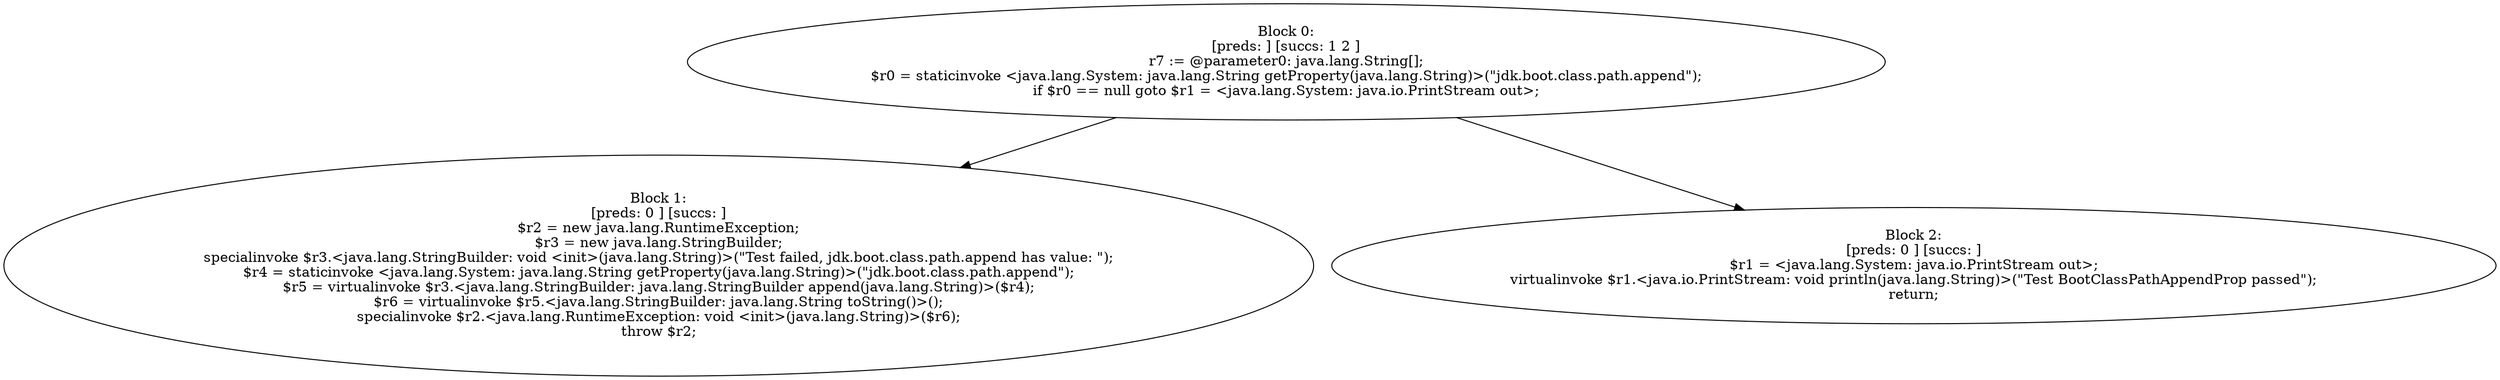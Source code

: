 digraph "unitGraph" {
    "Block 0:
[preds: ] [succs: 1 2 ]
r7 := @parameter0: java.lang.String[];
$r0 = staticinvoke <java.lang.System: java.lang.String getProperty(java.lang.String)>(\"jdk.boot.class.path.append\");
if $r0 == null goto $r1 = <java.lang.System: java.io.PrintStream out>;
"
    "Block 1:
[preds: 0 ] [succs: ]
$r2 = new java.lang.RuntimeException;
$r3 = new java.lang.StringBuilder;
specialinvoke $r3.<java.lang.StringBuilder: void <init>(java.lang.String)>(\"Test failed, jdk.boot.class.path.append has value: \");
$r4 = staticinvoke <java.lang.System: java.lang.String getProperty(java.lang.String)>(\"jdk.boot.class.path.append\");
$r5 = virtualinvoke $r3.<java.lang.StringBuilder: java.lang.StringBuilder append(java.lang.String)>($r4);
$r6 = virtualinvoke $r5.<java.lang.StringBuilder: java.lang.String toString()>();
specialinvoke $r2.<java.lang.RuntimeException: void <init>(java.lang.String)>($r6);
throw $r2;
"
    "Block 2:
[preds: 0 ] [succs: ]
$r1 = <java.lang.System: java.io.PrintStream out>;
virtualinvoke $r1.<java.io.PrintStream: void println(java.lang.String)>(\"Test BootClassPathAppendProp passed\");
return;
"
    "Block 0:
[preds: ] [succs: 1 2 ]
r7 := @parameter0: java.lang.String[];
$r0 = staticinvoke <java.lang.System: java.lang.String getProperty(java.lang.String)>(\"jdk.boot.class.path.append\");
if $r0 == null goto $r1 = <java.lang.System: java.io.PrintStream out>;
"->"Block 1:
[preds: 0 ] [succs: ]
$r2 = new java.lang.RuntimeException;
$r3 = new java.lang.StringBuilder;
specialinvoke $r3.<java.lang.StringBuilder: void <init>(java.lang.String)>(\"Test failed, jdk.boot.class.path.append has value: \");
$r4 = staticinvoke <java.lang.System: java.lang.String getProperty(java.lang.String)>(\"jdk.boot.class.path.append\");
$r5 = virtualinvoke $r3.<java.lang.StringBuilder: java.lang.StringBuilder append(java.lang.String)>($r4);
$r6 = virtualinvoke $r5.<java.lang.StringBuilder: java.lang.String toString()>();
specialinvoke $r2.<java.lang.RuntimeException: void <init>(java.lang.String)>($r6);
throw $r2;
";
    "Block 0:
[preds: ] [succs: 1 2 ]
r7 := @parameter0: java.lang.String[];
$r0 = staticinvoke <java.lang.System: java.lang.String getProperty(java.lang.String)>(\"jdk.boot.class.path.append\");
if $r0 == null goto $r1 = <java.lang.System: java.io.PrintStream out>;
"->"Block 2:
[preds: 0 ] [succs: ]
$r1 = <java.lang.System: java.io.PrintStream out>;
virtualinvoke $r1.<java.io.PrintStream: void println(java.lang.String)>(\"Test BootClassPathAppendProp passed\");
return;
";
}
